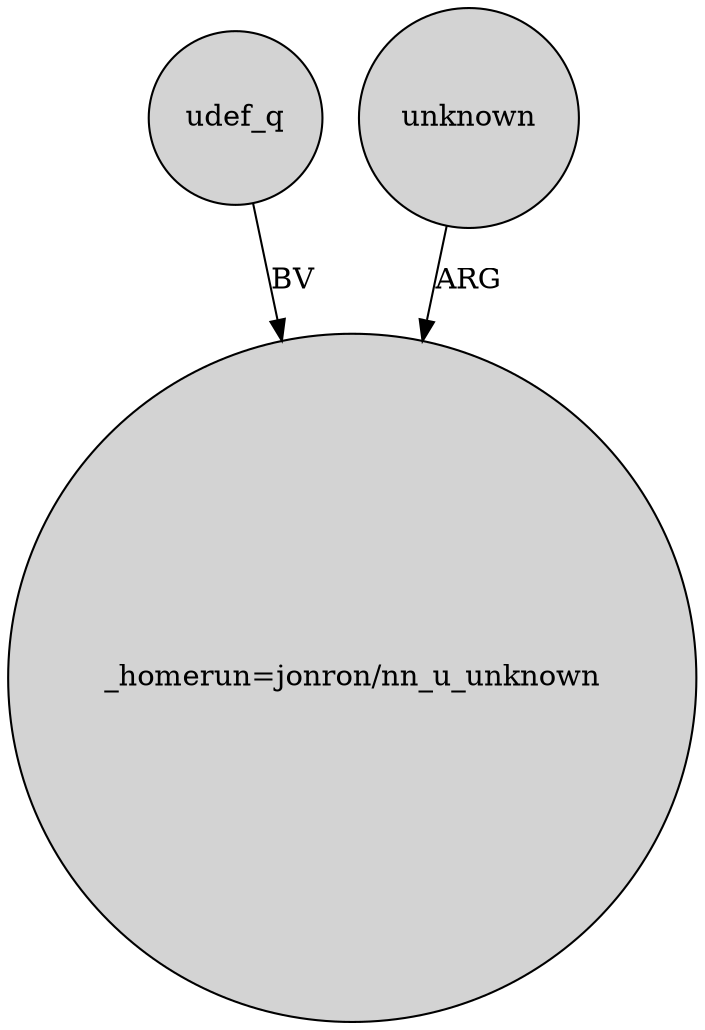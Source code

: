 digraph {
	node [shape=circle style=filled]
	udef_q -> "_homerun=jonron/nn_u_unknown" [label=BV]
	unknown -> "_homerun=jonron/nn_u_unknown" [label=ARG]
}
